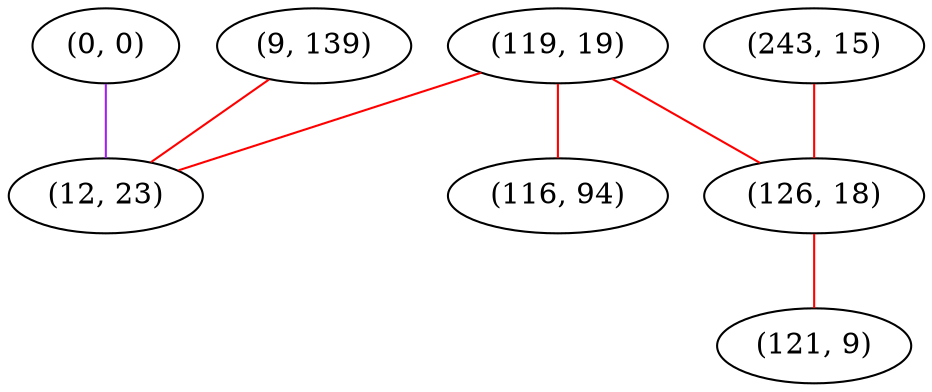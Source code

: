 graph "" {
"(119, 19)";
"(0, 0)";
"(116, 94)";
"(243, 15)";
"(9, 139)";
"(12, 23)";
"(126, 18)";
"(121, 9)";
"(119, 19)" -- "(12, 23)"  [color=red, key=0, weight=1];
"(119, 19)" -- "(126, 18)"  [color=red, key=0, weight=1];
"(119, 19)" -- "(116, 94)"  [color=red, key=0, weight=1];
"(0, 0)" -- "(12, 23)"  [color=purple, key=0, weight=4];
"(243, 15)" -- "(126, 18)"  [color=red, key=0, weight=1];
"(9, 139)" -- "(12, 23)"  [color=red, key=0, weight=1];
"(126, 18)" -- "(121, 9)"  [color=red, key=0, weight=1];
}
